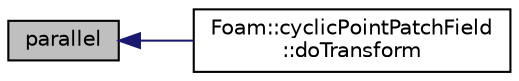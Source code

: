 digraph "parallel"
{
  bgcolor="transparent";
  edge [fontname="Helvetica",fontsize="10",labelfontname="Helvetica",labelfontsize="10"];
  node [fontname="Helvetica",fontsize="10",shape=record];
  rankdir="LR";
  Node80 [label="parallel",height=0.2,width=0.4,color="black", fillcolor="grey75", style="filled", fontcolor="black"];
  Node80 -> Node81 [dir="back",color="midnightblue",fontsize="10",style="solid",fontname="Helvetica"];
  Node81 [label="Foam::cyclicPointPatchField\l::doTransform",height=0.2,width=0.4,color="black",URL="$a27689.html#a1a72fff645a76007304a293091997e6d",tooltip="Cyclic coupled interface functions. "];
}
